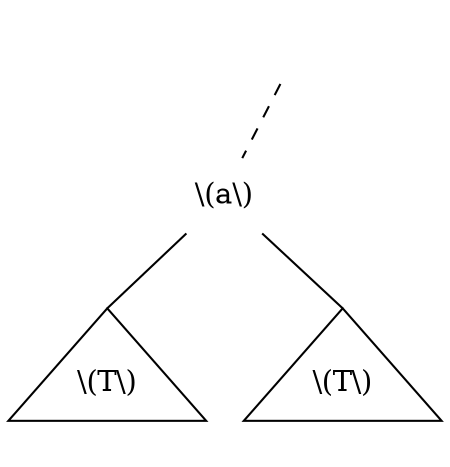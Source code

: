 graph {
	size="4,4"
    graph [splines=false]
	0 [label="" shape=none]
	a [label="\\(a\\)" shape=none]
	L1 [label="\\(T\\)" shape=triangle height=1]
	L2 [label="\\(T\\)" shape=triangle height=1]
	1 [label="" shape=none]
    0 -- a [style=dashed]
    a -- L1 [headport=n]
    a -- L2 [headport=n]
    0 -- 1 [style=invis]
}

